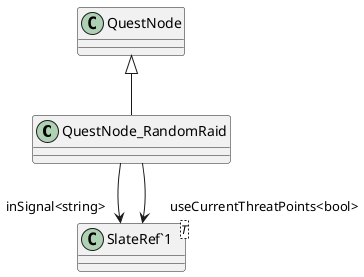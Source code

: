 @startuml
class QuestNode_RandomRaid {
}
class "SlateRef`1"<T> {
}
QuestNode <|-- QuestNode_RandomRaid
QuestNode_RandomRaid --> "inSignal<string>" "SlateRef`1"
QuestNode_RandomRaid --> "useCurrentThreatPoints<bool>" "SlateRef`1"
@enduml
